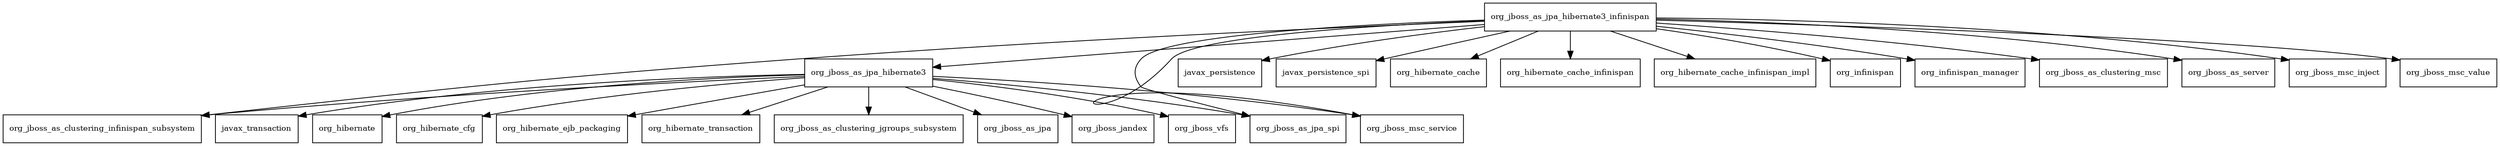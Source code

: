 digraph jboss_as_jpa_hibernate3_7_4_0_Final_redhat_19_package_dependencies {
  node [shape = box, fontsize=10.0];
  org_jboss_as_jpa_hibernate3 -> javax_transaction;
  org_jboss_as_jpa_hibernate3 -> org_hibernate;
  org_jboss_as_jpa_hibernate3 -> org_hibernate_cfg;
  org_jboss_as_jpa_hibernate3 -> org_hibernate_ejb_packaging;
  org_jboss_as_jpa_hibernate3 -> org_hibernate_transaction;
  org_jboss_as_jpa_hibernate3 -> org_jboss_as_clustering_infinispan_subsystem;
  org_jboss_as_jpa_hibernate3 -> org_jboss_as_clustering_jgroups_subsystem;
  org_jboss_as_jpa_hibernate3 -> org_jboss_as_jpa;
  org_jboss_as_jpa_hibernate3 -> org_jboss_as_jpa_spi;
  org_jboss_as_jpa_hibernate3 -> org_jboss_jandex;
  org_jboss_as_jpa_hibernate3 -> org_jboss_msc_service;
  org_jboss_as_jpa_hibernate3 -> org_jboss_vfs;
  org_jboss_as_jpa_hibernate3_infinispan -> javax_persistence;
  org_jboss_as_jpa_hibernate3_infinispan -> javax_persistence_spi;
  org_jboss_as_jpa_hibernate3_infinispan -> org_hibernate_cache;
  org_jboss_as_jpa_hibernate3_infinispan -> org_hibernate_cache_infinispan;
  org_jboss_as_jpa_hibernate3_infinispan -> org_hibernate_cache_infinispan_impl;
  org_jboss_as_jpa_hibernate3_infinispan -> org_infinispan;
  org_jboss_as_jpa_hibernate3_infinispan -> org_infinispan_manager;
  org_jboss_as_jpa_hibernate3_infinispan -> org_jboss_as_clustering_infinispan_subsystem;
  org_jboss_as_jpa_hibernate3_infinispan -> org_jboss_as_clustering_msc;
  org_jboss_as_jpa_hibernate3_infinispan -> org_jboss_as_jpa_hibernate3;
  org_jboss_as_jpa_hibernate3_infinispan -> org_jboss_as_jpa_spi;
  org_jboss_as_jpa_hibernate3_infinispan -> org_jboss_as_server;
  org_jboss_as_jpa_hibernate3_infinispan -> org_jboss_msc_inject;
  org_jboss_as_jpa_hibernate3_infinispan -> org_jboss_msc_service;
  org_jboss_as_jpa_hibernate3_infinispan -> org_jboss_msc_value;
}
